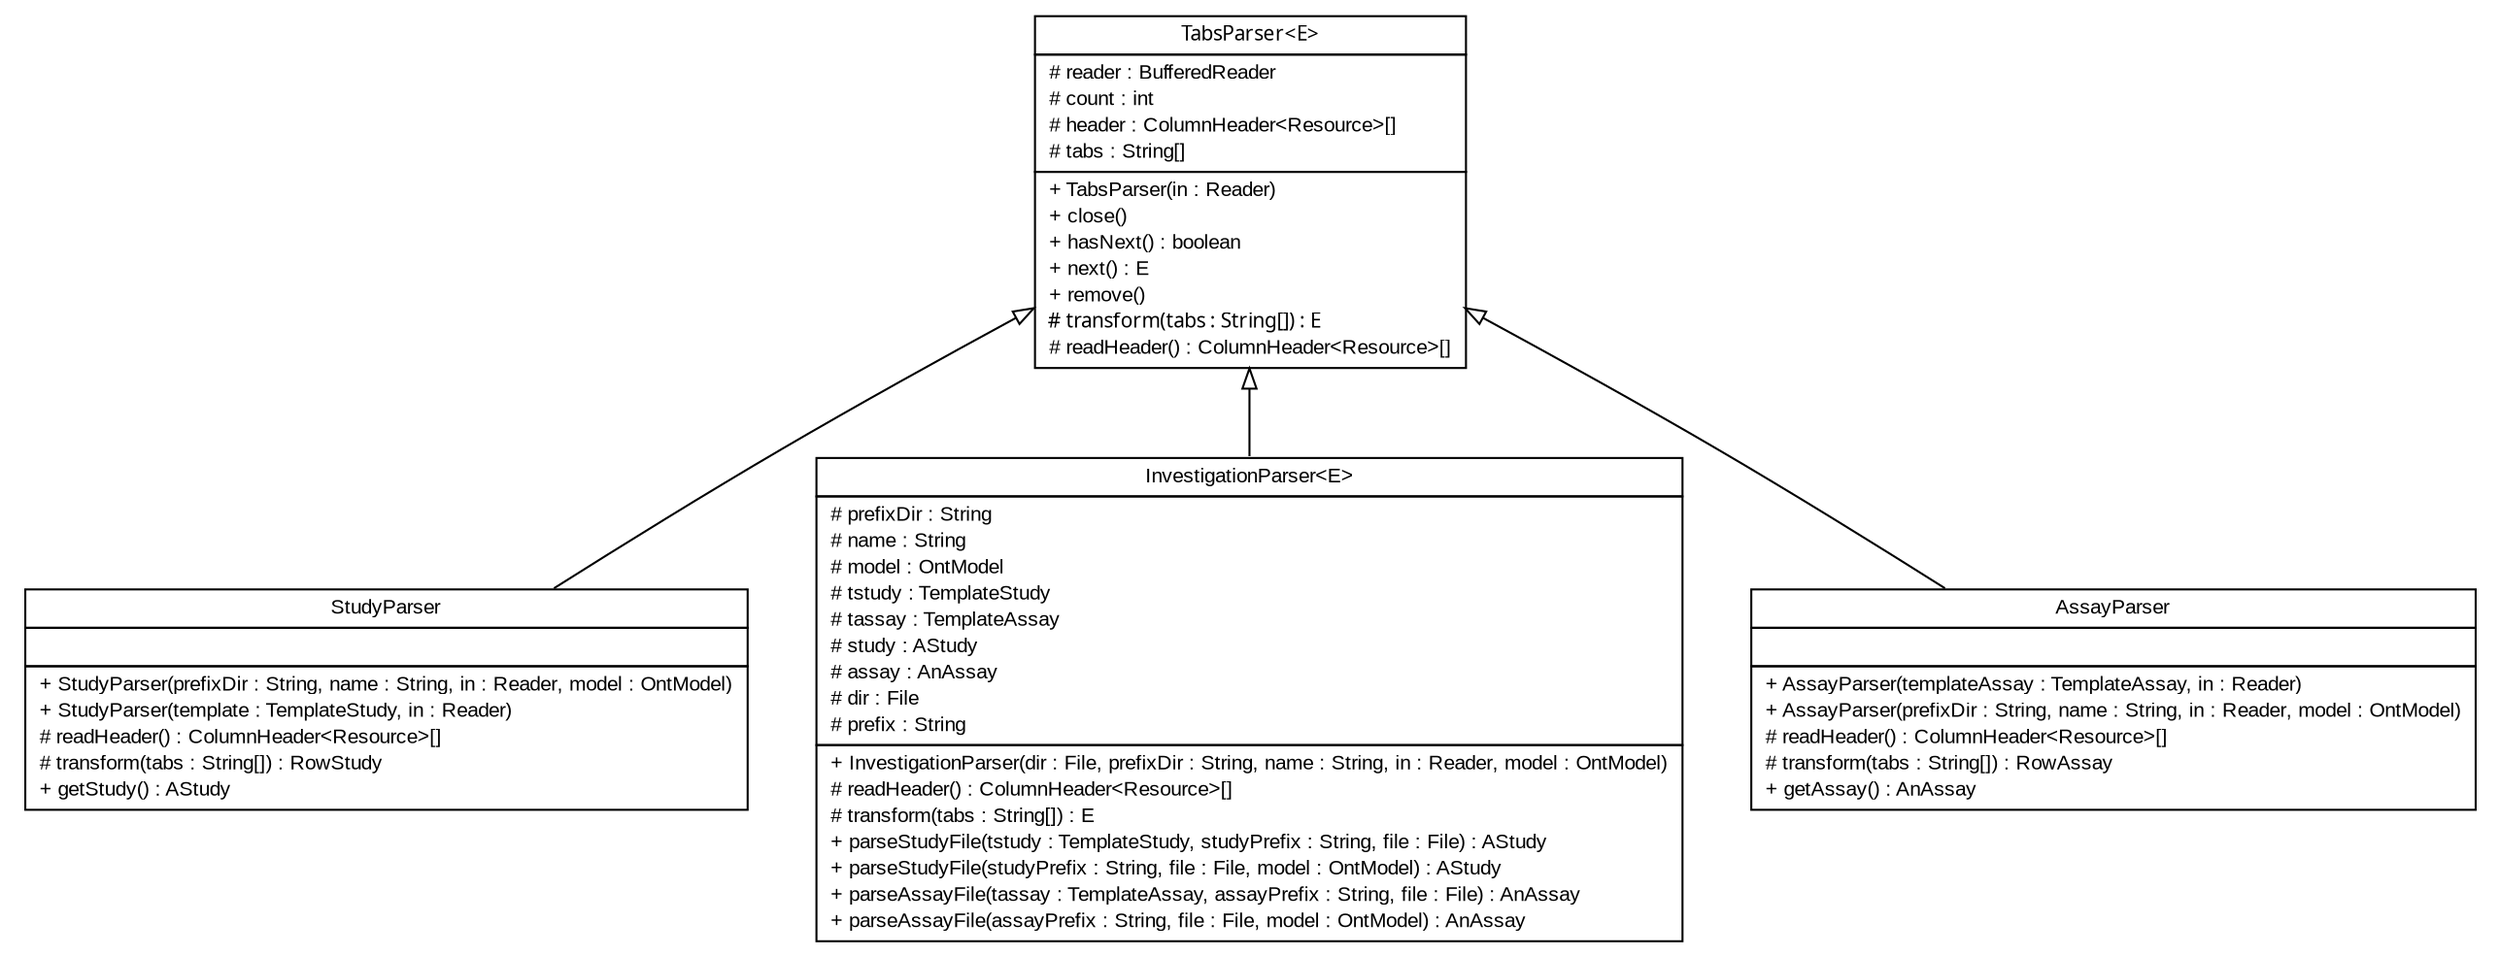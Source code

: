 #!/usr/local/bin/dot
#
# Class diagram 
# Generated by UmlGraph version 4.6 (http://www.spinellis.gr/sw/umlgraph)
#

digraph G {
	edge [fontname="arial",fontsize=10,labelfontname="arial",labelfontsize=10];
	node [fontname="arial",fontsize=10,shape=plaintext];
	// net.toxbank.isa.parser.TabsParser<E>
	c52 [label=<<table border="0" cellborder="1" cellspacing="0" cellpadding="2" port="p" href="./TabsParser.html">
		<tr><td><table border="0" cellspacing="0" cellpadding="1">
			<tr><td><font face="ariali"> TabsParser&lt;E&gt; </font></td></tr>
		</table></td></tr>
		<tr><td><table border="0" cellspacing="0" cellpadding="1">
			<tr><td align="left"> # reader : BufferedReader </td></tr>
			<tr><td align="left"> # count : int </td></tr>
			<tr><td align="left"> # header : ColumnHeader&lt;Resource&gt;[] </td></tr>
			<tr><td align="left"> # tabs : String[] </td></tr>
		</table></td></tr>
		<tr><td><table border="0" cellspacing="0" cellpadding="1">
			<tr><td align="left"> + TabsParser(in : Reader) </td></tr>
			<tr><td align="left"> + close() </td></tr>
			<tr><td align="left"> + hasNext() : boolean </td></tr>
			<tr><td align="left"> + next() : E </td></tr>
			<tr><td align="left"> + remove() </td></tr>
			<tr><td align="left"><font face="ariali" point-size="10.0"> # transform(tabs : String[]) : E </font></td></tr>
			<tr><td align="left"> # readHeader() : ColumnHeader&lt;Resource&gt;[] </td></tr>
		</table></td></tr>
		</table>>, fontname="arial", fontcolor="black", fontsize=10.0];
	// net.toxbank.isa.parser.StudyParser
	c53 [label=<<table border="0" cellborder="1" cellspacing="0" cellpadding="2" port="p" href="./StudyParser.html">
		<tr><td><table border="0" cellspacing="0" cellpadding="1">
			<tr><td> StudyParser </td></tr>
		</table></td></tr>
		<tr><td><table border="0" cellspacing="0" cellpadding="1">
			<tr><td align="left">  </td></tr>
		</table></td></tr>
		<tr><td><table border="0" cellspacing="0" cellpadding="1">
			<tr><td align="left"> + StudyParser(prefixDir : String, name : String, in : Reader, model : OntModel) </td></tr>
			<tr><td align="left"> + StudyParser(template : TemplateStudy, in : Reader) </td></tr>
			<tr><td align="left"> # readHeader() : ColumnHeader&lt;Resource&gt;[] </td></tr>
			<tr><td align="left"> # transform(tabs : String[]) : RowStudy </td></tr>
			<tr><td align="left"> + getStudy() : AStudy </td></tr>
		</table></td></tr>
		</table>>, fontname="arial", fontcolor="black", fontsize=10.0];
	// net.toxbank.isa.parser.InvestigationParser<E>
	c54 [label=<<table border="0" cellborder="1" cellspacing="0" cellpadding="2" port="p" href="./InvestigationParser.html">
		<tr><td><table border="0" cellspacing="0" cellpadding="1">
			<tr><td> InvestigationParser&lt;E&gt; </td></tr>
		</table></td></tr>
		<tr><td><table border="0" cellspacing="0" cellpadding="1">
			<tr><td align="left"> # prefixDir : String </td></tr>
			<tr><td align="left"> # name : String </td></tr>
			<tr><td align="left"> # model : OntModel </td></tr>
			<tr><td align="left"> # tstudy : TemplateStudy </td></tr>
			<tr><td align="left"> # tassay : TemplateAssay </td></tr>
			<tr><td align="left"> # study : AStudy </td></tr>
			<tr><td align="left"> # assay : AnAssay </td></tr>
			<tr><td align="left"> # dir : File </td></tr>
			<tr><td align="left"> # prefix : String </td></tr>
		</table></td></tr>
		<tr><td><table border="0" cellspacing="0" cellpadding="1">
			<tr><td align="left"> + InvestigationParser(dir : File, prefixDir : String, name : String, in : Reader, model : OntModel) </td></tr>
			<tr><td align="left"> # readHeader() : ColumnHeader&lt;Resource&gt;[] </td></tr>
			<tr><td align="left"> # transform(tabs : String[]) : E </td></tr>
			<tr><td align="left"> + parseStudyFile(tstudy : TemplateStudy, studyPrefix : String, file : File) : AStudy </td></tr>
			<tr><td align="left"> + parseStudyFile(studyPrefix : String, file : File, model : OntModel) : AStudy </td></tr>
			<tr><td align="left"> + parseAssayFile(tassay : TemplateAssay, assayPrefix : String, file : File) : AnAssay </td></tr>
			<tr><td align="left"> + parseAssayFile(assayPrefix : String, file : File, model : OntModel) : AnAssay </td></tr>
		</table></td></tr>
		</table>>, fontname="arial", fontcolor="black", fontsize=10.0];
	// net.toxbank.isa.parser.AssayParser
	c55 [label=<<table border="0" cellborder="1" cellspacing="0" cellpadding="2" port="p" href="./AssayParser.html">
		<tr><td><table border="0" cellspacing="0" cellpadding="1">
			<tr><td> AssayParser </td></tr>
		</table></td></tr>
		<tr><td><table border="0" cellspacing="0" cellpadding="1">
			<tr><td align="left">  </td></tr>
		</table></td></tr>
		<tr><td><table border="0" cellspacing="0" cellpadding="1">
			<tr><td align="left"> + AssayParser(templateAssay : TemplateAssay, in : Reader) </td></tr>
			<tr><td align="left"> + AssayParser(prefixDir : String, name : String, in : Reader, model : OntModel) </td></tr>
			<tr><td align="left"> # readHeader() : ColumnHeader&lt;Resource&gt;[] </td></tr>
			<tr><td align="left"> # transform(tabs : String[]) : RowAssay </td></tr>
			<tr><td align="left"> + getAssay() : AnAssay </td></tr>
		</table></td></tr>
		</table>>, fontname="arial", fontcolor="black", fontsize=10.0];
	//net.toxbank.isa.parser.StudyParser extends net.toxbank.isa.parser.TabsParser<net.toxbank.isa.RowStudy>
	c52:p -> c53:p [dir=back,arrowtail=empty];
	//net.toxbank.isa.parser.InvestigationParser<E> extends net.toxbank.isa.parser.TabsParser<E>
	c52:p -> c54:p [dir=back,arrowtail=empty];
	//net.toxbank.isa.parser.AssayParser extends net.toxbank.isa.parser.TabsParser<net.toxbank.isa.RowAssay>
	c52:p -> c55:p [dir=back,arrowtail=empty];
}

